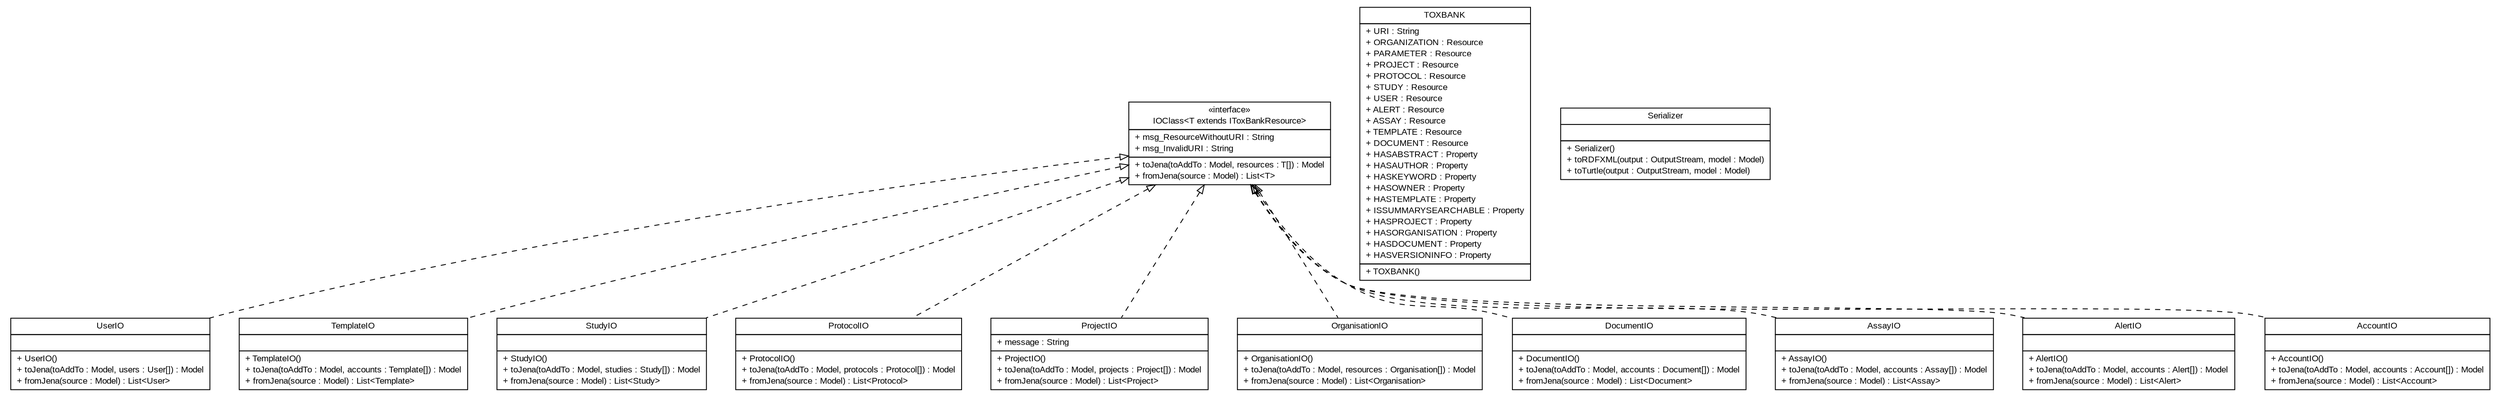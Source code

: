 #!/usr/local/bin/dot
#
# Class diagram 
# Generated by UmlGraph version 4.6 (http://www.spinellis.gr/sw/umlgraph)
#

digraph G {
	edge [fontname="arial",fontsize=10,labelfontname="arial",labelfontsize=10];
	node [fontname="arial",fontsize=10,shape=plaintext];
	// net.toxbank.client.io.rdf.UserIO
	c0 [label=<<table border="0" cellborder="1" cellspacing="0" cellpadding="2" port="p" href="./UserIO.html">
		<tr><td><table border="0" cellspacing="0" cellpadding="1">
			<tr><td> UserIO </td></tr>
		</table></td></tr>
		<tr><td><table border="0" cellspacing="0" cellpadding="1">
			<tr><td align="left">  </td></tr>
		</table></td></tr>
		<tr><td><table border="0" cellspacing="0" cellpadding="1">
			<tr><td align="left"> + UserIO() </td></tr>
			<tr><td align="left"> + toJena(toAddTo : Model, users : User[]) : Model </td></tr>
			<tr><td align="left"> + fromJena(source : Model) : List&lt;User&gt; </td></tr>
		</table></td></tr>
		</table>>, fontname="arial", fontcolor="black", fontsize=10.0];
	// net.toxbank.client.io.rdf.TOXBANK
	c1 [label=<<table border="0" cellborder="1" cellspacing="0" cellpadding="2" port="p" href="./TOXBANK.html">
		<tr><td><table border="0" cellspacing="0" cellpadding="1">
			<tr><td> TOXBANK </td></tr>
		</table></td></tr>
		<tr><td><table border="0" cellspacing="0" cellpadding="1">
			<tr><td align="left"> + URI : String </td></tr>
			<tr><td align="left"> + ORGANIZATION : Resource </td></tr>
			<tr><td align="left"> + PARAMETER : Resource </td></tr>
			<tr><td align="left"> + PROJECT : Resource </td></tr>
			<tr><td align="left"> + PROTOCOL : Resource </td></tr>
			<tr><td align="left"> + STUDY : Resource </td></tr>
			<tr><td align="left"> + USER : Resource </td></tr>
			<tr><td align="left"> + ALERT : Resource </td></tr>
			<tr><td align="left"> + ASSAY : Resource </td></tr>
			<tr><td align="left"> + TEMPLATE : Resource </td></tr>
			<tr><td align="left"> + DOCUMENT : Resource </td></tr>
			<tr><td align="left"> + HASABSTRACT : Property </td></tr>
			<tr><td align="left"> + HASAUTHOR : Property </td></tr>
			<tr><td align="left"> + HASKEYWORD : Property </td></tr>
			<tr><td align="left"> + HASOWNER : Property </td></tr>
			<tr><td align="left"> + HASTEMPLATE : Property </td></tr>
			<tr><td align="left"> + ISSUMMARYSEARCHABLE : Property </td></tr>
			<tr><td align="left"> + HASPROJECT : Property </td></tr>
			<tr><td align="left"> + HASORGANISATION : Property </td></tr>
			<tr><td align="left"> + HASDOCUMENT : Property </td></tr>
			<tr><td align="left"> + HASVERSIONINFO : Property </td></tr>
		</table></td></tr>
		<tr><td><table border="0" cellspacing="0" cellpadding="1">
			<tr><td align="left"> + TOXBANK() </td></tr>
		</table></td></tr>
		</table>>, fontname="arial", fontcolor="black", fontsize=10.0];
	// net.toxbank.client.io.rdf.TemplateIO
	c2 [label=<<table border="0" cellborder="1" cellspacing="0" cellpadding="2" port="p" href="./TemplateIO.html">
		<tr><td><table border="0" cellspacing="0" cellpadding="1">
			<tr><td> TemplateIO </td></tr>
		</table></td></tr>
		<tr><td><table border="0" cellspacing="0" cellpadding="1">
			<tr><td align="left">  </td></tr>
		</table></td></tr>
		<tr><td><table border="0" cellspacing="0" cellpadding="1">
			<tr><td align="left"> + TemplateIO() </td></tr>
			<tr><td align="left"> + toJena(toAddTo : Model, accounts : Template[]) : Model </td></tr>
			<tr><td align="left"> + fromJena(source : Model) : List&lt;Template&gt; </td></tr>
		</table></td></tr>
		</table>>, fontname="arial", fontcolor="black", fontsize=10.0];
	// net.toxbank.client.io.rdf.StudyIO
	c3 [label=<<table border="0" cellborder="1" cellspacing="0" cellpadding="2" port="p" href="./StudyIO.html">
		<tr><td><table border="0" cellspacing="0" cellpadding="1">
			<tr><td> StudyIO </td></tr>
		</table></td></tr>
		<tr><td><table border="0" cellspacing="0" cellpadding="1">
			<tr><td align="left">  </td></tr>
		</table></td></tr>
		<tr><td><table border="0" cellspacing="0" cellpadding="1">
			<tr><td align="left"> + StudyIO() </td></tr>
			<tr><td align="left"> + toJena(toAddTo : Model, studies : Study[]) : Model </td></tr>
			<tr><td align="left"> + fromJena(source : Model) : List&lt;Study&gt; </td></tr>
		</table></td></tr>
		</table>>, fontname="arial", fontcolor="black", fontsize=10.0];
	// net.toxbank.client.io.rdf.Serializer
	c4 [label=<<table border="0" cellborder="1" cellspacing="0" cellpadding="2" port="p" href="./Serializer.html">
		<tr><td><table border="0" cellspacing="0" cellpadding="1">
			<tr><td> Serializer </td></tr>
		</table></td></tr>
		<tr><td><table border="0" cellspacing="0" cellpadding="1">
			<tr><td align="left">  </td></tr>
		</table></td></tr>
		<tr><td><table border="0" cellspacing="0" cellpadding="1">
			<tr><td align="left"> + Serializer() </td></tr>
			<tr><td align="left"> + toRDFXML(output : OutputStream, model : Model) </td></tr>
			<tr><td align="left"> + toTurtle(output : OutputStream, model : Model) </td></tr>
		</table></td></tr>
		</table>>, fontname="arial", fontcolor="black", fontsize=10.0];
	// net.toxbank.client.io.rdf.ProtocolIO
	c5 [label=<<table border="0" cellborder="1" cellspacing="0" cellpadding="2" port="p" href="./ProtocolIO.html">
		<tr><td><table border="0" cellspacing="0" cellpadding="1">
			<tr><td> ProtocolIO </td></tr>
		</table></td></tr>
		<tr><td><table border="0" cellspacing="0" cellpadding="1">
			<tr><td align="left">  </td></tr>
		</table></td></tr>
		<tr><td><table border="0" cellspacing="0" cellpadding="1">
			<tr><td align="left"> + ProtocolIO() </td></tr>
			<tr><td align="left"> + toJena(toAddTo : Model, protocols : Protocol[]) : Model </td></tr>
			<tr><td align="left"> + fromJena(source : Model) : List&lt;Protocol&gt; </td></tr>
		</table></td></tr>
		</table>>, fontname="arial", fontcolor="black", fontsize=10.0];
	// net.toxbank.client.io.rdf.ProjectIO
	c6 [label=<<table border="0" cellborder="1" cellspacing="0" cellpadding="2" port="p" href="./ProjectIO.html">
		<tr><td><table border="0" cellspacing="0" cellpadding="1">
			<tr><td> ProjectIO </td></tr>
		</table></td></tr>
		<tr><td><table border="0" cellspacing="0" cellpadding="1">
			<tr><td align="left"> + message : String </td></tr>
		</table></td></tr>
		<tr><td><table border="0" cellspacing="0" cellpadding="1">
			<tr><td align="left"> + ProjectIO() </td></tr>
			<tr><td align="left"> + toJena(toAddTo : Model, projects : Project[]) : Model </td></tr>
			<tr><td align="left"> + fromJena(source : Model) : List&lt;Project&gt; </td></tr>
		</table></td></tr>
		</table>>, fontname="arial", fontcolor="black", fontsize=10.0];
	// net.toxbank.client.io.rdf.OrganisationIO
	c7 [label=<<table border="0" cellborder="1" cellspacing="0" cellpadding="2" port="p" href="./OrganisationIO.html">
		<tr><td><table border="0" cellspacing="0" cellpadding="1">
			<tr><td> OrganisationIO </td></tr>
		</table></td></tr>
		<tr><td><table border="0" cellspacing="0" cellpadding="1">
			<tr><td align="left">  </td></tr>
		</table></td></tr>
		<tr><td><table border="0" cellspacing="0" cellpadding="1">
			<tr><td align="left"> + OrganisationIO() </td></tr>
			<tr><td align="left"> + toJena(toAddTo : Model, resources : Organisation[]) : Model </td></tr>
			<tr><td align="left"> + fromJena(source : Model) : List&lt;Organisation&gt; </td></tr>
		</table></td></tr>
		</table>>, fontname="arial", fontcolor="black", fontsize=10.0];
	// net.toxbank.client.io.rdf.IOClass<T extends net.toxbank.client.resource.IToxBankResource>
	c8 [label=<<table border="0" cellborder="1" cellspacing="0" cellpadding="2" port="p" href="./IOClass.html">
		<tr><td><table border="0" cellspacing="0" cellpadding="1">
			<tr><td> &laquo;interface&raquo; </td></tr>
			<tr><td> IOClass&lt;T extends IToxBankResource&gt; </td></tr>
		</table></td></tr>
		<tr><td><table border="0" cellspacing="0" cellpadding="1">
			<tr><td align="left"> + msg_ResourceWithoutURI : String </td></tr>
			<tr><td align="left"> + msg_InvalidURI : String </td></tr>
		</table></td></tr>
		<tr><td><table border="0" cellspacing="0" cellpadding="1">
			<tr><td align="left"> + toJena(toAddTo : Model, resources : T[]) : Model </td></tr>
			<tr><td align="left"> + fromJena(source : Model) : List&lt;T&gt; </td></tr>
		</table></td></tr>
		</table>>, fontname="arial", fontcolor="black", fontsize=10.0];
	// net.toxbank.client.io.rdf.DocumentIO
	c9 [label=<<table border="0" cellborder="1" cellspacing="0" cellpadding="2" port="p" href="./DocumentIO.html">
		<tr><td><table border="0" cellspacing="0" cellpadding="1">
			<tr><td> DocumentIO </td></tr>
		</table></td></tr>
		<tr><td><table border="0" cellspacing="0" cellpadding="1">
			<tr><td align="left">  </td></tr>
		</table></td></tr>
		<tr><td><table border="0" cellspacing="0" cellpadding="1">
			<tr><td align="left"> + DocumentIO() </td></tr>
			<tr><td align="left"> + toJena(toAddTo : Model, accounts : Document[]) : Model </td></tr>
			<tr><td align="left"> + fromJena(source : Model) : List&lt;Document&gt; </td></tr>
		</table></td></tr>
		</table>>, fontname="arial", fontcolor="black", fontsize=10.0];
	// net.toxbank.client.io.rdf.AssayIO
	c10 [label=<<table border="0" cellborder="1" cellspacing="0" cellpadding="2" port="p" href="./AssayIO.html">
		<tr><td><table border="0" cellspacing="0" cellpadding="1">
			<tr><td> AssayIO </td></tr>
		</table></td></tr>
		<tr><td><table border="0" cellspacing="0" cellpadding="1">
			<tr><td align="left">  </td></tr>
		</table></td></tr>
		<tr><td><table border="0" cellspacing="0" cellpadding="1">
			<tr><td align="left"> + AssayIO() </td></tr>
			<tr><td align="left"> + toJena(toAddTo : Model, accounts : Assay[]) : Model </td></tr>
			<tr><td align="left"> + fromJena(source : Model) : List&lt;Assay&gt; </td></tr>
		</table></td></tr>
		</table>>, fontname="arial", fontcolor="black", fontsize=10.0];
	// net.toxbank.client.io.rdf.AlertIO
	c11 [label=<<table border="0" cellborder="1" cellspacing="0" cellpadding="2" port="p" href="./AlertIO.html">
		<tr><td><table border="0" cellspacing="0" cellpadding="1">
			<tr><td> AlertIO </td></tr>
		</table></td></tr>
		<tr><td><table border="0" cellspacing="0" cellpadding="1">
			<tr><td align="left">  </td></tr>
		</table></td></tr>
		<tr><td><table border="0" cellspacing="0" cellpadding="1">
			<tr><td align="left"> + AlertIO() </td></tr>
			<tr><td align="left"> + toJena(toAddTo : Model, accounts : Alert[]) : Model </td></tr>
			<tr><td align="left"> + fromJena(source : Model) : List&lt;Alert&gt; </td></tr>
		</table></td></tr>
		</table>>, fontname="arial", fontcolor="black", fontsize=10.0];
	// net.toxbank.client.io.rdf.AccountIO
	c12 [label=<<table border="0" cellborder="1" cellspacing="0" cellpadding="2" port="p" href="./AccountIO.html">
		<tr><td><table border="0" cellspacing="0" cellpadding="1">
			<tr><td> AccountIO </td></tr>
		</table></td></tr>
		<tr><td><table border="0" cellspacing="0" cellpadding="1">
			<tr><td align="left">  </td></tr>
		</table></td></tr>
		<tr><td><table border="0" cellspacing="0" cellpadding="1">
			<tr><td align="left"> + AccountIO() </td></tr>
			<tr><td align="left"> + toJena(toAddTo : Model, accounts : Account[]) : Model </td></tr>
			<tr><td align="left"> + fromJena(source : Model) : List&lt;Account&gt; </td></tr>
		</table></td></tr>
		</table>>, fontname="arial", fontcolor="black", fontsize=10.0];
	//net.toxbank.client.io.rdf.UserIO implements net.toxbank.client.io.rdf.IOClass<T extends net.toxbank.client.resource.IToxBankResource>
	c8:p -> c0:p [dir=back,arrowtail=empty,style=dashed];
	//net.toxbank.client.io.rdf.TemplateIO implements net.toxbank.client.io.rdf.IOClass<T extends net.toxbank.client.resource.IToxBankResource>
	c8:p -> c2:p [dir=back,arrowtail=empty,style=dashed];
	//net.toxbank.client.io.rdf.StudyIO implements net.toxbank.client.io.rdf.IOClass<T extends net.toxbank.client.resource.IToxBankResource>
	c8:p -> c3:p [dir=back,arrowtail=empty,style=dashed];
	//net.toxbank.client.io.rdf.ProtocolIO implements net.toxbank.client.io.rdf.IOClass<T extends net.toxbank.client.resource.IToxBankResource>
	c8:p -> c5:p [dir=back,arrowtail=empty,style=dashed];
	//net.toxbank.client.io.rdf.ProjectIO implements net.toxbank.client.io.rdf.IOClass<T extends net.toxbank.client.resource.IToxBankResource>
	c8:p -> c6:p [dir=back,arrowtail=empty,style=dashed];
	//net.toxbank.client.io.rdf.OrganisationIO implements net.toxbank.client.io.rdf.IOClass<T extends net.toxbank.client.resource.IToxBankResource>
	c8:p -> c7:p [dir=back,arrowtail=empty,style=dashed];
	//net.toxbank.client.io.rdf.DocumentIO implements net.toxbank.client.io.rdf.IOClass<T extends net.toxbank.client.resource.IToxBankResource>
	c8:p -> c9:p [dir=back,arrowtail=empty,style=dashed];
	//net.toxbank.client.io.rdf.AssayIO implements net.toxbank.client.io.rdf.IOClass<T extends net.toxbank.client.resource.IToxBankResource>
	c8:p -> c10:p [dir=back,arrowtail=empty,style=dashed];
	//net.toxbank.client.io.rdf.AlertIO implements net.toxbank.client.io.rdf.IOClass<T extends net.toxbank.client.resource.IToxBankResource>
	c8:p -> c11:p [dir=back,arrowtail=empty,style=dashed];
	//net.toxbank.client.io.rdf.AccountIO implements net.toxbank.client.io.rdf.IOClass<T extends net.toxbank.client.resource.IToxBankResource>
	c8:p -> c12:p [dir=back,arrowtail=empty,style=dashed];
}


